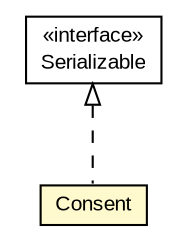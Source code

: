 #!/usr/local/bin/dot
#
# Class diagram 
# Generated by UMLGraph version R5_6-24-gf6e263 (http://www.umlgraph.org/)
#

digraph G {
	edge [fontname="arial",fontsize=10,labelfontname="arial",labelfontsize=10];
	node [fontname="arial",fontsize=10,shape=plaintext];
	nodesep=0.25;
	ranksep=0.5;
	// net.trajano.openidconnect.provider.spi.Consent
	c3517 [label=<<table title="net.trajano.openidconnect.provider.spi.Consent" border="0" cellborder="1" cellspacing="0" cellpadding="2" port="p" bgcolor="lemonChiffon" href="./Consent.html">
		<tr><td><table border="0" cellspacing="0" cellpadding="1">
<tr><td align="center" balign="center"> Consent </td></tr>
		</table></td></tr>
		</table>>, URL="./Consent.html", fontname="arial", fontcolor="black", fontsize=10.0];
	//net.trajano.openidconnect.provider.spi.Consent implements java.io.Serializable
	c3521:p -> c3517:p [dir=back,arrowtail=empty,style=dashed];
	// java.io.Serializable
	c3521 [label=<<table title="java.io.Serializable" border="0" cellborder="1" cellspacing="0" cellpadding="2" port="p" href="http://java.sun.com/j2se/1.4.2/docs/api/java/io/Serializable.html">
		<tr><td><table border="0" cellspacing="0" cellpadding="1">
<tr><td align="center" balign="center"> &#171;interface&#187; </td></tr>
<tr><td align="center" balign="center"> Serializable </td></tr>
		</table></td></tr>
		</table>>, URL="http://java.sun.com/j2se/1.4.2/docs/api/java/io/Serializable.html", fontname="arial", fontcolor="black", fontsize=10.0];
}

